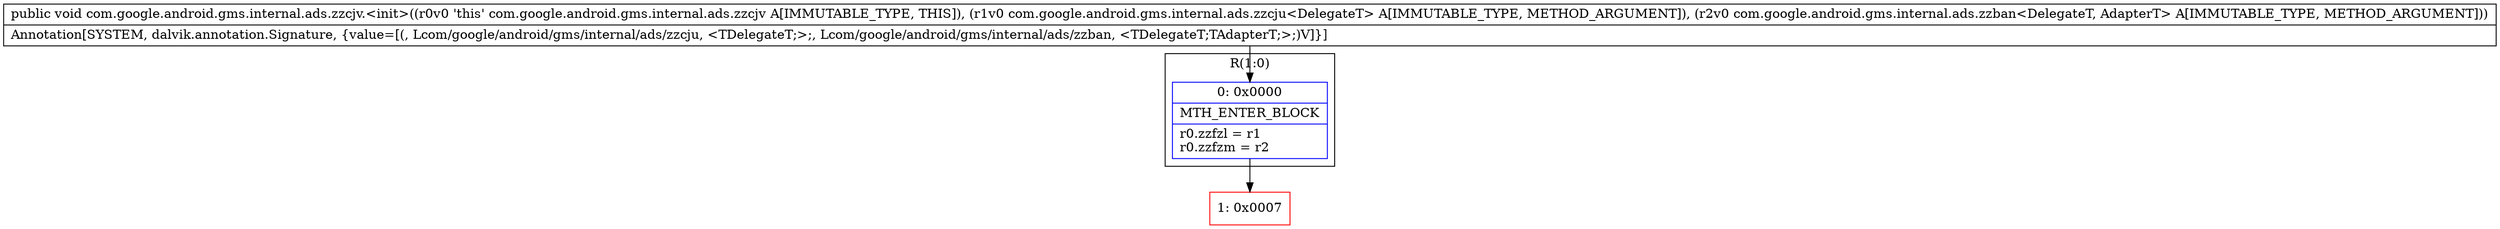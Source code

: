 digraph "CFG forcom.google.android.gms.internal.ads.zzcjv.\<init\>(Lcom\/google\/android\/gms\/internal\/ads\/zzcju;Lcom\/google\/android\/gms\/internal\/ads\/zzban;)V" {
subgraph cluster_Region_1965768171 {
label = "R(1:0)";
node [shape=record,color=blue];
Node_0 [shape=record,label="{0\:\ 0x0000|MTH_ENTER_BLOCK\l|r0.zzfzl = r1\lr0.zzfzm = r2\l}"];
}
Node_1 [shape=record,color=red,label="{1\:\ 0x0007}"];
MethodNode[shape=record,label="{public void com.google.android.gms.internal.ads.zzcjv.\<init\>((r0v0 'this' com.google.android.gms.internal.ads.zzcjv A[IMMUTABLE_TYPE, THIS]), (r1v0 com.google.android.gms.internal.ads.zzcju\<DelegateT\> A[IMMUTABLE_TYPE, METHOD_ARGUMENT]), (r2v0 com.google.android.gms.internal.ads.zzban\<DelegateT, AdapterT\> A[IMMUTABLE_TYPE, METHOD_ARGUMENT]))  | Annotation[SYSTEM, dalvik.annotation.Signature, \{value=[(, Lcom\/google\/android\/gms\/internal\/ads\/zzcju, \<TDelegateT;\>;, Lcom\/google\/android\/gms\/internal\/ads\/zzban, \<TDelegateT;TAdapterT;\>;)V]\}]\l}"];
MethodNode -> Node_0;
Node_0 -> Node_1;
}

